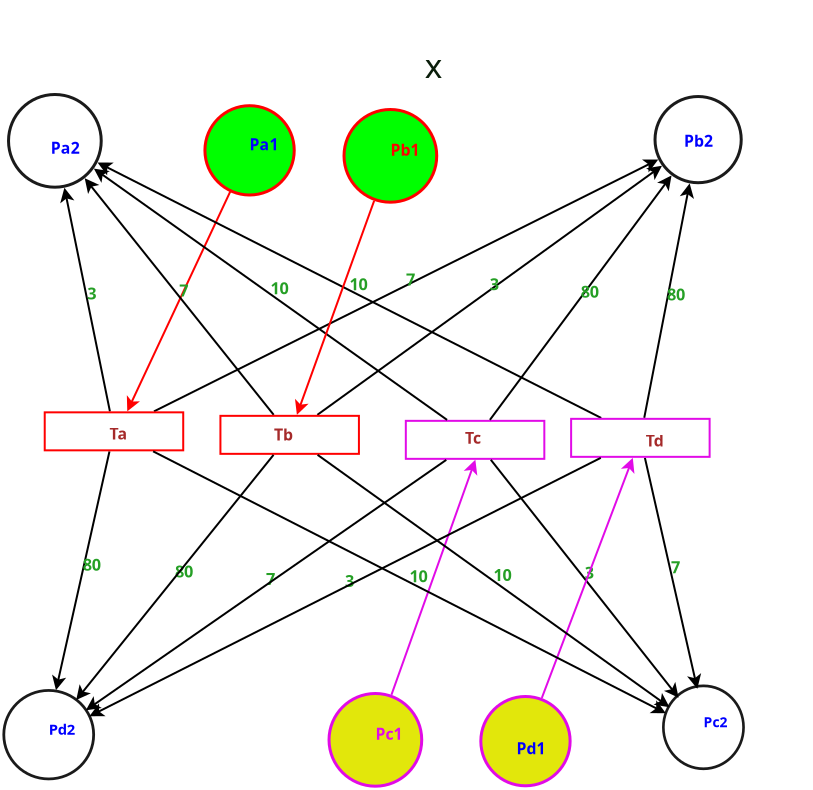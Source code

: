 <?xml version="1.0" encoding="UTF-8"?>
<dia:diagram xmlns:dia="http://www.lysator.liu.se/~alla/dia/">
  <dia:layer name="Background" visible="true" connectable="true" active="true">
    <dia:group>
      <dia:attribute name="meta">
        <dia:composite type="dict"/>
      </dia:attribute>
      <dia:attribute name="matrix"/>
      <dia:object type="Standard - Line" version="0" id="O0">
        <dia:attribute name="obj_pos">
          <dia:point val="13.14,9.997"/>
        </dia:attribute>
        <dia:attribute name="obj_bb">
          <dia:rectangle val="7.926,9.931;13.207,21.049"/>
        </dia:attribute>
        <dia:attribute name="conn_endpoints">
          <dia:point val="13.14,9.997"/>
          <dia:point val="7.992,20.983"/>
        </dia:attribute>
        <dia:attribute name="numcp">
          <dia:int val="1"/>
        </dia:attribute>
        <dia:attribute name="line_color">
          <dia:color val="#ff0000ff"/>
        </dia:attribute>
        <dia:attribute name="end_arrow">
          <dia:enum val="22"/>
        </dia:attribute>
        <dia:attribute name="end_arrow_length">
          <dia:real val="0.5"/>
        </dia:attribute>
        <dia:attribute name="end_arrow_width">
          <dia:real val="0.5"/>
        </dia:attribute>
      </dia:object>
      <dia:object type="Standard - Line" version="0" id="O1">
        <dia:attribute name="obj_pos">
          <dia:point val="7.125,20.986"/>
        </dia:attribute>
        <dia:attribute name="obj_bb">
          <dia:rectangle val="4.639,9.743;7.184,21.045"/>
        </dia:attribute>
        <dia:attribute name="conn_endpoints">
          <dia:point val="7.125,20.986"/>
          <dia:point val="4.849,9.802"/>
        </dia:attribute>
        <dia:attribute name="numcp">
          <dia:int val="1"/>
        </dia:attribute>
        <dia:attribute name="end_arrow">
          <dia:enum val="22"/>
        </dia:attribute>
        <dia:attribute name="end_arrow_length">
          <dia:real val="0.5"/>
        </dia:attribute>
        <dia:attribute name="end_arrow_width">
          <dia:real val="0.5"/>
        </dia:attribute>
      </dia:object>
      <dia:object type="Standard - Line" version="0" id="O2">
        <dia:attribute name="obj_pos">
          <dia:point val="9.328,20.984"/>
        </dia:attribute>
        <dia:attribute name="obj_bb">
          <dia:rectangle val="9.261,8.326;34.607,21.051"/>
        </dia:attribute>
        <dia:attribute name="conn_endpoints">
          <dia:point val="9.328,20.984"/>
          <dia:point val="34.54,8.393"/>
        </dia:attribute>
        <dia:attribute name="numcp">
          <dia:int val="1"/>
        </dia:attribute>
        <dia:attribute name="end_arrow">
          <dia:enum val="22"/>
        </dia:attribute>
        <dia:attribute name="end_arrow_length">
          <dia:real val="0.5"/>
        </dia:attribute>
        <dia:attribute name="end_arrow_width">
          <dia:real val="0.5"/>
        </dia:attribute>
        <dia:connections>
          <dia:connection handle="0" to="O2" connection="0"/>
        </dia:connections>
      </dia:object>
      <dia:object type="Standard - Line" version="0" id="O3">
        <dia:attribute name="obj_pos">
          <dia:point val="7.103,22.983"/>
        </dia:attribute>
        <dia:attribute name="obj_bb">
          <dia:rectangle val="4.232,22.923;7.163,34.986"/>
        </dia:attribute>
        <dia:attribute name="conn_endpoints">
          <dia:point val="7.103,22.983"/>
          <dia:point val="4.427,34.926"/>
        </dia:attribute>
        <dia:attribute name="numcp">
          <dia:int val="1"/>
        </dia:attribute>
        <dia:attribute name="end_arrow">
          <dia:enum val="22"/>
        </dia:attribute>
        <dia:attribute name="end_arrow_length">
          <dia:real val="0.5"/>
        </dia:attribute>
        <dia:attribute name="end_arrow_width">
          <dia:real val="0.5"/>
        </dia:attribute>
        <dia:connections>
          <dia:connection handle="0" to="O3" connection="0"/>
        </dia:connections>
      </dia:object>
      <dia:object type="Standard - Text" version="1" id="O4">
        <dia:attribute name="obj_pos">
          <dia:point val="21.934,14.688"/>
        </dia:attribute>
        <dia:attribute name="obj_bb">
          <dia:rectangle val="21.934,13.931;22.501,14.881"/>
        </dia:attribute>
        <dia:attribute name="text">
          <dia:composite type="text">
            <dia:attribute name="string">
              <dia:string>#7#</dia:string>
            </dia:attribute>
            <dia:attribute name="font">
              <dia:font family="sans" style="80" name="Helvetica-Bold"/>
            </dia:attribute>
            <dia:attribute name="height">
              <dia:real val="1.019"/>
            </dia:attribute>
            <dia:attribute name="pos">
              <dia:point val="21.934,14.688"/>
            </dia:attribute>
            <dia:attribute name="color">
              <dia:color val="#259f25ff"/>
            </dia:attribute>
            <dia:attribute name="alignment">
              <dia:enum val="0"/>
            </dia:attribute>
          </dia:composite>
        </dia:attribute>
        <dia:attribute name="valign">
          <dia:enum val="3"/>
        </dia:attribute>
        <dia:connections>
          <dia:connection handle="0" to="O64" connection="0"/>
        </dia:connections>
      </dia:object>
      <dia:object type="Standard - Text" version="1" id="O5">
        <dia:attribute name="obj_pos">
          <dia:point val="5.765,28.955"/>
        </dia:attribute>
        <dia:attribute name="obj_bb">
          <dia:rectangle val="5.765,28.197;6.9,29.147"/>
        </dia:attribute>
        <dia:attribute name="text">
          <dia:composite type="text">
            <dia:attribute name="string">
              <dia:string>#80#</dia:string>
            </dia:attribute>
            <dia:attribute name="font">
              <dia:font family="sans" style="80" name="Helvetica-Bold"/>
            </dia:attribute>
            <dia:attribute name="height">
              <dia:real val="1.019"/>
            </dia:attribute>
            <dia:attribute name="pos">
              <dia:point val="5.765,28.955"/>
            </dia:attribute>
            <dia:attribute name="color">
              <dia:color val="#259f25ff"/>
            </dia:attribute>
            <dia:attribute name="alignment">
              <dia:enum val="0"/>
            </dia:attribute>
          </dia:composite>
        </dia:attribute>
        <dia:attribute name="valign">
          <dia:enum val="3"/>
        </dia:attribute>
      </dia:object>
      <dia:object type="Standard - Text" version="1" id="O6">
        <dia:attribute name="obj_pos">
          <dia:point val="22.103,29.53"/>
        </dia:attribute>
        <dia:attribute name="obj_bb">
          <dia:rectangle val="22.103,28.772;23.238,29.722"/>
          <dia:connections>
            <dia:connection handle="0" to="O10" connection="8"/>
          </dia:connections>
        </dia:attribute>
        <dia:attribute name="text">
          <dia:composite type="text">
            <dia:attribute name="string">
              <dia:string>#10#</dia:string>
            </dia:attribute>
            <dia:attribute name="font">
              <dia:font family="sans" style="80" name="Helvetica-Bold"/>
            </dia:attribute>
            <dia:attribute name="height">
              <dia:real val="1.019"/>
            </dia:attribute>
            <dia:attribute name="pos">
              <dia:point val="22.103,29.53"/>
            </dia:attribute>
            <dia:attribute name="color">
              <dia:color val="#259f25ff"/>
            </dia:attribute>
            <dia:attribute name="alignment">
              <dia:enum val="0"/>
            </dia:attribute>
          </dia:composite>
        </dia:attribute>
        <dia:attribute name="valign">
          <dia:enum val="3"/>
        </dia:attribute>
      </dia:object>
      <dia:group>
        <dia:attribute name="meta">
          <dia:composite type="dict"/>
        </dia:attribute>
        <dia:attribute name="matrix">
          <dia:connections>
            <dia:connection handle="0" to="O12" connection="8"/>
          </dia:connections>
        </dia:attribute>
        <dia:object type="Flowchart - Box" version="0" id="O7">
          <dia:attribute name="obj_pos">
            <dia:point val="3.865,21.032"/>
          </dia:attribute>
          <dia:attribute name="obj_bb">
            <dia:rectangle val="3.815,20.983;10.84,22.983"/>
          </dia:attribute>
          <dia:attribute name="elem_corner">
            <dia:point val="3.865,21.032"/>
          </dia:attribute>
          <dia:attribute name="elem_width">
            <dia:real val="6.925"/>
          </dia:attribute>
          <dia:attribute name="elem_height">
            <dia:real val="1.9"/>
          </dia:attribute>
          <dia:attribute name="border_color">
            <dia:color val="#ff0000ff"/>
          </dia:attribute>
          <dia:attribute name="show_background">
            <dia:boolean val="true"/>
          </dia:attribute>
          <dia:attribute name="padding">
            <dia:real val="0.5"/>
          </dia:attribute>
          <dia:attribute name="text">
            <dia:composite type="text">
              <dia:attribute name="string">
                <dia:string>##</dia:string>
              </dia:attribute>
              <dia:attribute name="font">
                <dia:font family="sans" style="0" name="Helvetica"/>
              </dia:attribute>
              <dia:attribute name="height">
                <dia:real val="0.8"/>
              </dia:attribute>
              <dia:attribute name="pos">
                <dia:point val="7.327,22.177"/>
              </dia:attribute>
              <dia:attribute name="color">
                <dia:color val="#000000ff"/>
              </dia:attribute>
              <dia:attribute name="alignment">
                <dia:enum val="1"/>
              </dia:attribute>
            </dia:composite>
          </dia:attribute>
        </dia:object>
        <dia:object type="Standard - Text" version="1" id="O8">
          <dia:attribute name="obj_pos">
            <dia:point val="5.6,21.758"/>
          </dia:attribute>
          <dia:attribute name="obj_bb">
            <dia:rectangle val="5.6,21.163;5.6,21.91"/>
          </dia:attribute>
          <dia:attribute name="text">
            <dia:composite type="text">
              <dia:attribute name="string">
                <dia:string>##</dia:string>
              </dia:attribute>
              <dia:attribute name="font">
                <dia:font family="sans" style="0" name="Helvetica"/>
              </dia:attribute>
              <dia:attribute name="height">
                <dia:real val="0.8"/>
              </dia:attribute>
              <dia:attribute name="pos">
                <dia:point val="5.6,21.758"/>
              </dia:attribute>
              <dia:attribute name="color">
                <dia:color val="#000000ff"/>
              </dia:attribute>
              <dia:attribute name="alignment">
                <dia:enum val="0"/>
              </dia:attribute>
            </dia:composite>
          </dia:attribute>
          <dia:attribute name="valign">
            <dia:enum val="3"/>
          </dia:attribute>
        </dia:object>
        <dia:object type="Standard - Text" version="1" id="O9">
          <dia:attribute name="obj_pos">
            <dia:point val="7.1,22.392"/>
          </dia:attribute>
          <dia:attribute name="obj_bb">
            <dia:rectangle val="7.1,21.657;8.067,22.579"/>
          </dia:attribute>
          <dia:attribute name="text">
            <dia:composite type="text">
              <dia:attribute name="string">
                <dia:string>#Ta#</dia:string>
              </dia:attribute>
              <dia:attribute name="font">
                <dia:font family="sans" style="80" name="Helvetica-Bold"/>
              </dia:attribute>
              <dia:attribute name="height">
                <dia:real val="0.987"/>
              </dia:attribute>
              <dia:attribute name="pos">
                <dia:point val="7.1,22.392"/>
              </dia:attribute>
              <dia:attribute name="color">
                <dia:color val="#a52a2aff"/>
              </dia:attribute>
              <dia:attribute name="alignment">
                <dia:enum val="0"/>
              </dia:attribute>
            </dia:composite>
          </dia:attribute>
          <dia:attribute name="valign">
            <dia:enum val="3"/>
          </dia:attribute>
        </dia:object>
      </dia:group>
      <dia:group>
        <dia:attribute name="meta">
          <dia:composite type="dict"/>
        </dia:attribute>
        <dia:attribute name="matrix">
          <dia:matrix xx="0.881" xy="0" yx="0" yy="0.911" x0="34.996" y0="20.488"/>
        </dia:attribute>
        <dia:object type="Geometric - Perfect Circle" version="1" id="O10">
          <dia:attribute name="obj_pos">
            <dia:point val="-0.226,15.609"/>
          </dia:attribute>
          <dia:attribute name="obj_bb">
            <dia:rectangle val="-0.376,15.459;4.475,20.31"/>
          </dia:attribute>
          <dia:attribute name="meta">
            <dia:composite type="dict"/>
          </dia:attribute>
          <dia:attribute name="elem_corner">
            <dia:point val="-0.226,15.609"/>
          </dia:attribute>
          <dia:attribute name="elem_width">
            <dia:real val="4.551"/>
          </dia:attribute>
          <dia:attribute name="elem_height">
            <dia:real val="4.551"/>
          </dia:attribute>
          <dia:attribute name="line_width">
            <dia:real val="0.15"/>
          </dia:attribute>
          <dia:attribute name="line_colour">
            <dia:color val="#1a1a1aff"/>
          </dia:attribute>
          <dia:attribute name="fill_colour">
            <dia:color val="#ffffffff"/>
          </dia:attribute>
          <dia:attribute name="show_background">
            <dia:boolean val="true"/>
          </dia:attribute>
          <dia:attribute name="line_style">
            <dia:enum val="0"/>
            <dia:real val="1"/>
          </dia:attribute>
          <dia:attribute name="flip_horizontal">
            <dia:boolean val="false"/>
          </dia:attribute>
          <dia:attribute name="flip_vertical">
            <dia:boolean val="false"/>
          </dia:attribute>
          <dia:attribute name="subscale">
            <dia:real val="1"/>
          </dia:attribute>
        </dia:object>
        <dia:object type="Standard - Text" version="1" id="O11">
          <dia:attribute name="obj_pos">
            <dia:point val="2.05,17.885"/>
          </dia:attribute>
          <dia:attribute name="obj_bb">
            <dia:rectangle val="2.05,17.15;3.647,18.072"/>
          </dia:attribute>
          <dia:attribute name="text">
            <dia:composite type="text">
              <dia:attribute name="string">
                <dia:string>#Pc2#</dia:string>
              </dia:attribute>
              <dia:attribute name="font">
                <dia:font family="sans" style="80" name="Helvetica-Bold"/>
              </dia:attribute>
              <dia:attribute name="height">
                <dia:real val="0.987"/>
              </dia:attribute>
              <dia:attribute name="pos">
                <dia:point val="2.05,17.885"/>
              </dia:attribute>
              <dia:attribute name="color">
                <dia:color val="#0000ffff"/>
              </dia:attribute>
              <dia:attribute name="alignment">
                <dia:enum val="0"/>
              </dia:attribute>
            </dia:composite>
          </dia:attribute>
          <dia:attribute name="valign">
            <dia:enum val="3"/>
          </dia:attribute>
        </dia:object>
      </dia:group>
      <dia:group>
        <dia:attribute name="meta">
          <dia:composite type="dict"/>
        </dia:attribute>
        <dia:attribute name="matrix">
          <dia:matrix xx="0.934" xy="0" yx="0" yy="0.92" x0="33.094" y0="20.511"/>
        </dia:attribute>
        <dia:object type="Geometric - Perfect Circle" version="1" id="O12">
          <dia:attribute name="obj_pos">
            <dia:point val="-33.485,15.68"/>
          </dia:attribute>
          <dia:attribute name="obj_bb">
            <dia:rectangle val="-33.635,15.53;-28.525,20.64"/>
          </dia:attribute>
          <dia:attribute name="meta">
            <dia:composite type="dict"/>
          </dia:attribute>
          <dia:attribute name="elem_corner">
            <dia:point val="-33.485,15.68"/>
          </dia:attribute>
          <dia:attribute name="elem_width">
            <dia:real val="4.81"/>
          </dia:attribute>
          <dia:attribute name="elem_height">
            <dia:real val="4.81"/>
          </dia:attribute>
          <dia:attribute name="line_width">
            <dia:real val="0.15"/>
          </dia:attribute>
          <dia:attribute name="line_colour">
            <dia:color val="#1a1a1aff"/>
          </dia:attribute>
          <dia:attribute name="fill_colour">
            <dia:color val="#ffffffff"/>
          </dia:attribute>
          <dia:attribute name="show_background">
            <dia:boolean val="true"/>
          </dia:attribute>
          <dia:attribute name="line_style">
            <dia:enum val="0"/>
            <dia:real val="1"/>
          </dia:attribute>
          <dia:attribute name="flip_horizontal">
            <dia:boolean val="false"/>
          </dia:attribute>
          <dia:attribute name="flip_vertical">
            <dia:boolean val="false"/>
          </dia:attribute>
          <dia:attribute name="subscale">
            <dia:real val="1"/>
          </dia:attribute>
        </dia:object>
        <dia:object type="Standard - Text" version="1" id="O13">
          <dia:attribute name="obj_pos">
            <dia:point val="-31.08,18.085"/>
          </dia:attribute>
          <dia:attribute name="obj_bb">
            <dia:rectangle val="-31.08,17.35;-29.385,18.272"/>
          </dia:attribute>
          <dia:attribute name="text">
            <dia:composite type="text">
              <dia:attribute name="string">
                <dia:string>#Pd2#</dia:string>
              </dia:attribute>
              <dia:attribute name="font">
                <dia:font family="sans" style="80" name="Helvetica-Bold"/>
              </dia:attribute>
              <dia:attribute name="height">
                <dia:real val="0.987"/>
              </dia:attribute>
              <dia:attribute name="pos">
                <dia:point val="-31.08,18.085"/>
              </dia:attribute>
              <dia:attribute name="color">
                <dia:color val="#0000ffff"/>
              </dia:attribute>
              <dia:attribute name="alignment">
                <dia:enum val="0"/>
              </dia:attribute>
            </dia:composite>
          </dia:attribute>
          <dia:attribute name="valign">
            <dia:enum val="3"/>
          </dia:attribute>
        </dia:object>
      </dia:group>
      <dia:group>
        <dia:attribute name="meta">
          <dia:composite type="dict"/>
        </dia:attribute>
        <dia:attribute name="matrix"/>
        <dia:object type="Flowchart - Box" version="0" id="O14">
          <dia:attribute name="obj_pos">
            <dia:point val="21.92,21.457"/>
          </dia:attribute>
          <dia:attribute name="obj_bb">
            <dia:rectangle val="21.87,21.407;28.895,23.407"/>
          </dia:attribute>
          <dia:attribute name="elem_corner">
            <dia:point val="21.92,21.457"/>
          </dia:attribute>
          <dia:attribute name="elem_width">
            <dia:real val="6.925"/>
          </dia:attribute>
          <dia:attribute name="elem_height">
            <dia:real val="1.9"/>
          </dia:attribute>
          <dia:attribute name="border_color">
            <dia:color val="#e10be7ff"/>
          </dia:attribute>
          <dia:attribute name="show_background">
            <dia:boolean val="true"/>
          </dia:attribute>
          <dia:attribute name="padding">
            <dia:real val="0.5"/>
          </dia:attribute>
          <dia:attribute name="text">
            <dia:composite type="text">
              <dia:attribute name="string">
                <dia:string>##</dia:string>
              </dia:attribute>
              <dia:attribute name="font">
                <dia:font family="sans" style="0" name="Helvetica"/>
              </dia:attribute>
              <dia:attribute name="height">
                <dia:real val="0.8"/>
              </dia:attribute>
              <dia:attribute name="pos">
                <dia:point val="25.382,22.602"/>
              </dia:attribute>
              <dia:attribute name="color">
                <dia:color val="#000000ff"/>
              </dia:attribute>
              <dia:attribute name="alignment">
                <dia:enum val="1"/>
              </dia:attribute>
            </dia:composite>
          </dia:attribute>
        </dia:object>
        <dia:object type="Standard - Text" version="1" id="O15">
          <dia:attribute name="obj_pos">
            <dia:point val="24.882,22.607"/>
          </dia:attribute>
          <dia:attribute name="obj_bb">
            <dia:rectangle val="24.882,21.872;25.782,22.794"/>
          </dia:attribute>
          <dia:attribute name="text">
            <dia:composite type="text">
              <dia:attribute name="string">
                <dia:string>#Tc#</dia:string>
              </dia:attribute>
              <dia:attribute name="font">
                <dia:font family="sans" style="80" name="Helvetica-Bold"/>
              </dia:attribute>
              <dia:attribute name="height">
                <dia:real val="0.987"/>
              </dia:attribute>
              <dia:attribute name="pos">
                <dia:point val="24.882,22.607"/>
              </dia:attribute>
              <dia:attribute name="color">
                <dia:color val="#a52a2aff"/>
              </dia:attribute>
              <dia:attribute name="alignment">
                <dia:enum val="0"/>
              </dia:attribute>
            </dia:composite>
          </dia:attribute>
          <dia:attribute name="valign">
            <dia:enum val="3"/>
          </dia:attribute>
        </dia:object>
      </dia:group>
      <dia:object type="Standard - Line" version="0" id="O16">
        <dia:attribute name="obj_pos">
          <dia:point val="15.314,21.157"/>
        </dia:attribute>
        <dia:attribute name="obj_bb">
          <dia:rectangle val="5.794,9.255;15.384,21.227"/>
        </dia:attribute>
        <dia:attribute name="conn_endpoints">
          <dia:point val="15.314,21.157"/>
          <dia:point val="5.864,9.325"/>
        </dia:attribute>
        <dia:attribute name="numcp">
          <dia:int val="1"/>
        </dia:attribute>
        <dia:attribute name="end_arrow">
          <dia:enum val="22"/>
        </dia:attribute>
        <dia:attribute name="end_arrow_length">
          <dia:real val="0.5"/>
        </dia:attribute>
        <dia:attribute name="end_arrow_width">
          <dia:real val="0.5"/>
        </dia:attribute>
      </dia:object>
      <dia:object type="Standard - Line" version="0" id="O17">
        <dia:attribute name="obj_pos">
          <dia:point val="23.982,21.41"/>
        </dia:attribute>
        <dia:attribute name="obj_bb">
          <dia:rectangle val="6.252,8.775;24.052,21.48"/>
        </dia:attribute>
        <dia:attribute name="conn_endpoints">
          <dia:point val="23.982,21.41"/>
          <dia:point val="6.322,8.845"/>
        </dia:attribute>
        <dia:attribute name="numcp">
          <dia:int val="1"/>
        </dia:attribute>
        <dia:attribute name="end_arrow">
          <dia:enum val="22"/>
        </dia:attribute>
        <dia:attribute name="end_arrow_length">
          <dia:real val="0.5"/>
        </dia:attribute>
        <dia:attribute name="end_arrow_width">
          <dia:real val="0.5"/>
        </dia:attribute>
      </dia:object>
      <dia:object type="Standard - Line" version="0" id="O18">
        <dia:attribute name="obj_pos">
          <dia:point val="31.689,21.314"/>
        </dia:attribute>
        <dia:attribute name="obj_bb">
          <dia:rectangle val="6.439,8.473;31.756,21.381"/>
        </dia:attribute>
        <dia:attribute name="conn_endpoints">
          <dia:point val="31.689,21.314"/>
          <dia:point val="6.506,8.54"/>
        </dia:attribute>
        <dia:attribute name="numcp">
          <dia:int val="1"/>
        </dia:attribute>
        <dia:attribute name="end_arrow">
          <dia:enum val="22"/>
        </dia:attribute>
        <dia:attribute name="end_arrow_length">
          <dia:real val="0.5"/>
        </dia:attribute>
        <dia:attribute name="end_arrow_width">
          <dia:real val="0.5"/>
        </dia:attribute>
      </dia:object>
      <dia:object type="Standard - Line" version="0" id="O19">
        <dia:attribute name="obj_pos">
          <dia:point val="17.495,21.158"/>
        </dia:attribute>
        <dia:attribute name="obj_bb">
          <dia:rectangle val="17.425,8.632;34.798,21.227"/>
        </dia:attribute>
        <dia:attribute name="conn_endpoints">
          <dia:point val="17.495,21.158"/>
          <dia:point val="34.729,8.702"/>
        </dia:attribute>
        <dia:attribute name="numcp">
          <dia:int val="1"/>
        </dia:attribute>
        <dia:attribute name="end_arrow">
          <dia:enum val="22"/>
        </dia:attribute>
        <dia:attribute name="end_arrow_length">
          <dia:real val="0.5"/>
        </dia:attribute>
        <dia:attribute name="end_arrow_width">
          <dia:real val="0.5"/>
        </dia:attribute>
      </dia:object>
      <dia:object type="Standard - Line" version="0" id="O20">
        <dia:attribute name="obj_pos">
          <dia:point val="26.124,21.408"/>
        </dia:attribute>
        <dia:attribute name="obj_bb">
          <dia:rectangle val="26.054,9.116;35.276,21.478"/>
        </dia:attribute>
        <dia:attribute name="conn_endpoints">
          <dia:point val="26.124,21.408"/>
          <dia:point val="35.206,9.186"/>
        </dia:attribute>
        <dia:attribute name="numcp">
          <dia:int val="1"/>
        </dia:attribute>
        <dia:attribute name="end_arrow">
          <dia:enum val="22"/>
        </dia:attribute>
        <dia:attribute name="end_arrow_length">
          <dia:real val="0.5"/>
        </dia:attribute>
        <dia:attribute name="end_arrow_width">
          <dia:real val="0.5"/>
        </dia:attribute>
      </dia:object>
      <dia:object type="Standard - Line" version="0" id="O21">
        <dia:attribute name="obj_pos">
          <dia:point val="33.841,21.307"/>
        </dia:attribute>
        <dia:attribute name="obj_bb">
          <dia:rectangle val="33.782,9.526;36.329,21.366"/>
        </dia:attribute>
        <dia:attribute name="conn_endpoints">
          <dia:point val="33.841,21.307"/>
          <dia:point val="36.111,9.585"/>
        </dia:attribute>
        <dia:attribute name="numcp">
          <dia:int val="1"/>
        </dia:attribute>
        <dia:attribute name="end_arrow">
          <dia:enum val="22"/>
        </dia:attribute>
        <dia:attribute name="end_arrow_length">
          <dia:real val="0.5"/>
        </dia:attribute>
        <dia:attribute name="end_arrow_width">
          <dia:real val="0.5"/>
        </dia:attribute>
      </dia:object>
      <dia:object type="Standard - Line" version="0" id="O22">
        <dia:attribute name="obj_pos">
          <dia:point val="26.169,23.404"/>
        </dia:attribute>
        <dia:attribute name="obj_bb">
          <dia:rectangle val="26.099,23.333;35.628,35.371"/>
        </dia:attribute>
        <dia:attribute name="conn_endpoints">
          <dia:point val="26.169,23.404"/>
          <dia:point val="35.558,35.301"/>
        </dia:attribute>
        <dia:attribute name="numcp">
          <dia:int val="1"/>
        </dia:attribute>
        <dia:attribute name="end_arrow">
          <dia:enum val="22"/>
        </dia:attribute>
        <dia:attribute name="end_arrow_length">
          <dia:real val="0.5"/>
        </dia:attribute>
        <dia:attribute name="end_arrow_width">
          <dia:real val="0.5"/>
        </dia:attribute>
        <dia:connections>
          <dia:connection handle="0" to="O19" connection="0"/>
        </dia:connections>
      </dia:object>
      <dia:object type="Standard - Line" version="0" id="O23">
        <dia:attribute name="obj_pos">
          <dia:point val="33.874,23.307"/>
        </dia:attribute>
        <dia:attribute name="obj_bb">
          <dia:rectangle val="33.815,23.247;36.687,34.915"/>
        </dia:attribute>
        <dia:attribute name="conn_endpoints">
          <dia:point val="33.874,23.307"/>
          <dia:point val="36.494,34.855"/>
        </dia:attribute>
        <dia:attribute name="numcp">
          <dia:int val="1"/>
        </dia:attribute>
        <dia:attribute name="end_arrow">
          <dia:enum val="22"/>
        </dia:attribute>
        <dia:attribute name="end_arrow_length">
          <dia:real val="0.5"/>
        </dia:attribute>
        <dia:attribute name="end_arrow_width">
          <dia:real val="0.5"/>
        </dia:attribute>
      </dia:object>
      <dia:object type="Standard - Text" version="1" id="O24">
        <dia:attribute name="obj_pos">
          <dia:point val="26.112,14.93"/>
        </dia:attribute>
        <dia:attribute name="obj_bb">
          <dia:rectangle val="26.112,14.172;26.679,15.122"/>
        </dia:attribute>
        <dia:attribute name="text">
          <dia:composite type="text">
            <dia:attribute name="string">
              <dia:string>#3#</dia:string>
            </dia:attribute>
            <dia:attribute name="font">
              <dia:font family="sans" style="80" name="Helvetica-Bold"/>
            </dia:attribute>
            <dia:attribute name="height">
              <dia:real val="1.019"/>
            </dia:attribute>
            <dia:attribute name="pos">
              <dia:point val="26.112,14.93"/>
            </dia:attribute>
            <dia:attribute name="color">
              <dia:color val="#259f25ff"/>
            </dia:attribute>
            <dia:attribute name="alignment">
              <dia:enum val="0"/>
            </dia:attribute>
          </dia:composite>
        </dia:attribute>
        <dia:attribute name="valign">
          <dia:enum val="3"/>
        </dia:attribute>
        <dia:connections>
          <dia:connection handle="0" to="O22" connection="0"/>
        </dia:connections>
      </dia:object>
      <dia:object type="Standard - Text" version="1" id="O25">
        <dia:attribute name="obj_pos">
          <dia:point val="23.405,15.957"/>
        </dia:attribute>
        <dia:attribute name="obj_bb">
          <dia:rectangle val="23.405,15.362;23.405,16.109"/>
        </dia:attribute>
        <dia:attribute name="text">
          <dia:composite type="text">
            <dia:attribute name="string">
              <dia:string>##</dia:string>
            </dia:attribute>
            <dia:attribute name="font">
              <dia:font family="sans" style="0" name="Helvetica"/>
            </dia:attribute>
            <dia:attribute name="height">
              <dia:real val="0.8"/>
            </dia:attribute>
            <dia:attribute name="pos">
              <dia:point val="23.405,15.957"/>
            </dia:attribute>
            <dia:attribute name="color">
              <dia:color val="#0b1e0bff"/>
            </dia:attribute>
            <dia:attribute name="alignment">
              <dia:enum val="0"/>
            </dia:attribute>
          </dia:composite>
        </dia:attribute>
        <dia:attribute name="valign">
          <dia:enum val="3"/>
        </dia:attribute>
      </dia:object>
      <dia:object type="Standard - Text" version="1" id="O26">
        <dia:attribute name="obj_pos">
          <dia:point val="30.863,29.352"/>
        </dia:attribute>
        <dia:attribute name="obj_bb">
          <dia:rectangle val="30.863,28.595;31.431,29.545"/>
        </dia:attribute>
        <dia:attribute name="text">
          <dia:composite type="text">
            <dia:attribute name="string">
              <dia:string>#3#</dia:string>
            </dia:attribute>
            <dia:attribute name="font">
              <dia:font family="sans" style="80" name="Helvetica-Bold"/>
            </dia:attribute>
            <dia:attribute name="height">
              <dia:real val="1.019"/>
            </dia:attribute>
            <dia:attribute name="pos">
              <dia:point val="30.863,29.352"/>
            </dia:attribute>
            <dia:attribute name="color">
              <dia:color val="#259f25ff"/>
            </dia:attribute>
            <dia:attribute name="alignment">
              <dia:enum val="0"/>
            </dia:attribute>
          </dia:composite>
        </dia:attribute>
        <dia:attribute name="valign">
          <dia:enum val="3"/>
        </dia:attribute>
      </dia:object>
      <dia:group>
        <dia:attribute name="meta">
          <dia:composite type="dict"/>
        </dia:attribute>
        <dia:attribute name="matrix"/>
        <dia:object type="Flowchart - Box" version="0" id="O27">
          <dia:attribute name="obj_pos">
            <dia:point val="12.65,21.207"/>
          </dia:attribute>
          <dia:attribute name="obj_bb">
            <dia:rectangle val="12.6,21.157;19.625,23.157"/>
          </dia:attribute>
          <dia:attribute name="elem_corner">
            <dia:point val="12.65,21.207"/>
          </dia:attribute>
          <dia:attribute name="elem_width">
            <dia:real val="6.925"/>
          </dia:attribute>
          <dia:attribute name="elem_height">
            <dia:real val="1.9"/>
          </dia:attribute>
          <dia:attribute name="border_color">
            <dia:color val="#ff0000ff"/>
          </dia:attribute>
          <dia:attribute name="show_background">
            <dia:boolean val="true"/>
          </dia:attribute>
          <dia:attribute name="padding">
            <dia:real val="0.5"/>
          </dia:attribute>
          <dia:attribute name="text">
            <dia:composite type="text">
              <dia:attribute name="string">
                <dia:string>##</dia:string>
              </dia:attribute>
              <dia:attribute name="font">
                <dia:font family="sans" style="0" name="Helvetica"/>
              </dia:attribute>
              <dia:attribute name="height">
                <dia:real val="0.8"/>
              </dia:attribute>
              <dia:attribute name="pos">
                <dia:point val="16.112,22.352"/>
              </dia:attribute>
              <dia:attribute name="color">
                <dia:color val="#000000ff"/>
              </dia:attribute>
              <dia:attribute name="alignment">
                <dia:enum val="1"/>
              </dia:attribute>
            </dia:composite>
          </dia:attribute>
        </dia:object>
        <dia:object type="Standard - Text" version="1" id="O28">
          <dia:attribute name="obj_pos">
            <dia:point val="15.335,22.442"/>
          </dia:attribute>
          <dia:attribute name="obj_bb">
            <dia:rectangle val="15.335,21.707;16.437,22.629"/>
          </dia:attribute>
          <dia:attribute name="text">
            <dia:composite type="text">
              <dia:attribute name="string">
                <dia:string>#Tb#</dia:string>
              </dia:attribute>
              <dia:attribute name="font">
                <dia:font family="sans" style="80" name="Helvetica-Bold"/>
              </dia:attribute>
              <dia:attribute name="height">
                <dia:real val="0.987"/>
              </dia:attribute>
              <dia:attribute name="pos">
                <dia:point val="15.335,22.442"/>
              </dia:attribute>
              <dia:attribute name="color">
                <dia:color val="#a52a2aff"/>
              </dia:attribute>
              <dia:attribute name="alignment">
                <dia:enum val="0"/>
              </dia:attribute>
            </dia:composite>
          </dia:attribute>
          <dia:attribute name="valign">
            <dia:enum val="3"/>
          </dia:attribute>
        </dia:object>
        <dia:object type="Standard - Text" version="1" id="O29">
          <dia:attribute name="obj_pos">
            <dia:point val="15.755,21.707"/>
          </dia:attribute>
          <dia:attribute name="obj_bb">
            <dia:rectangle val="15.755,21.112;15.755,21.859"/>
          </dia:attribute>
          <dia:attribute name="text">
            <dia:composite type="text">
              <dia:attribute name="string">
                <dia:string>##</dia:string>
              </dia:attribute>
              <dia:attribute name="font">
                <dia:font family="sans" style="0" name="Helvetica"/>
              </dia:attribute>
              <dia:attribute name="height">
                <dia:real val="0.8"/>
              </dia:attribute>
              <dia:attribute name="pos">
                <dia:point val="15.755,21.707"/>
              </dia:attribute>
              <dia:attribute name="color">
                <dia:color val="#0b1e0bff"/>
              </dia:attribute>
              <dia:attribute name="alignment">
                <dia:enum val="0"/>
              </dia:attribute>
            </dia:composite>
          </dia:attribute>
          <dia:attribute name="valign">
            <dia:enum val="3"/>
          </dia:attribute>
        </dia:object>
        <dia:connections>
          <dia:connection handle="0" to="O23" connection="0"/>
        </dia:connections>
      </dia:group>
      <dia:group>
        <dia:attribute name="meta">
          <dia:composite type="dict"/>
        </dia:attribute>
        <dia:attribute name="matrix"/>
        <dia:object type="Flowchart - Box" version="0" id="O30">
          <dia:attribute name="obj_pos">
            <dia:point val="30.185,21.357"/>
          </dia:attribute>
          <dia:attribute name="obj_bb">
            <dia:rectangle val="30.135,21.307;37.16,23.307"/>
          </dia:attribute>
          <dia:attribute name="elem_corner">
            <dia:point val="30.185,21.357"/>
          </dia:attribute>
          <dia:attribute name="elem_width">
            <dia:real val="6.925"/>
          </dia:attribute>
          <dia:attribute name="elem_height">
            <dia:real val="1.9"/>
          </dia:attribute>
          <dia:attribute name="border_color">
            <dia:color val="#e10be7ff"/>
          </dia:attribute>
          <dia:attribute name="show_background">
            <dia:boolean val="true"/>
          </dia:attribute>
          <dia:attribute name="padding">
            <dia:real val="0.5"/>
          </dia:attribute>
          <dia:attribute name="text">
            <dia:composite type="text">
              <dia:attribute name="string">
                <dia:string>##</dia:string>
              </dia:attribute>
              <dia:attribute name="font">
                <dia:font family="sans" style="0" name="Helvetica"/>
              </dia:attribute>
              <dia:attribute name="height">
                <dia:real val="0.8"/>
              </dia:attribute>
              <dia:attribute name="pos">
                <dia:point val="33.647,22.502"/>
              </dia:attribute>
              <dia:attribute name="color">
                <dia:color val="#000000ff"/>
              </dia:attribute>
              <dia:attribute name="alignment">
                <dia:enum val="1"/>
              </dia:attribute>
            </dia:composite>
          </dia:attribute>
        </dia:object>
        <dia:object type="Standard - Text" version="1" id="O31">
          <dia:attribute name="obj_pos">
            <dia:point val="33.92,22.742"/>
          </dia:attribute>
          <dia:attribute name="obj_bb">
            <dia:rectangle val="33.92,22.007;35.022,22.929"/>
          </dia:attribute>
          <dia:attribute name="text">
            <dia:composite type="text">
              <dia:attribute name="string">
                <dia:string>#Td#</dia:string>
              </dia:attribute>
              <dia:attribute name="font">
                <dia:font family="sans" style="80" name="Helvetica-Bold"/>
              </dia:attribute>
              <dia:attribute name="height">
                <dia:real val="0.987"/>
              </dia:attribute>
              <dia:attribute name="pos">
                <dia:point val="33.92,22.742"/>
              </dia:attribute>
              <dia:attribute name="color">
                <dia:color val="#a52a2aff"/>
              </dia:attribute>
              <dia:attribute name="alignment">
                <dia:enum val="0"/>
              </dia:attribute>
            </dia:composite>
          </dia:attribute>
          <dia:attribute name="valign">
            <dia:enum val="3"/>
          </dia:attribute>
        </dia:object>
        <dia:object type="Standard - Text" version="1" id="O32">
          <dia:attribute name="obj_pos">
            <dia:point val="34.555,22.307"/>
          </dia:attribute>
          <dia:attribute name="obj_bb">
            <dia:rectangle val="34.555,21.712;34.555,22.459"/>
          </dia:attribute>
          <dia:attribute name="text">
            <dia:composite type="text">
              <dia:attribute name="string">
                <dia:string>##</dia:string>
              </dia:attribute>
              <dia:attribute name="font">
                <dia:font family="sans" style="0" name="Helvetica"/>
              </dia:attribute>
              <dia:attribute name="height">
                <dia:real val="0.8"/>
              </dia:attribute>
              <dia:attribute name="pos">
                <dia:point val="34.555,22.307"/>
              </dia:attribute>
              <dia:attribute name="color">
                <dia:color val="#0b1e0bff"/>
              </dia:attribute>
              <dia:attribute name="alignment">
                <dia:enum val="0"/>
              </dia:attribute>
            </dia:composite>
          </dia:attribute>
          <dia:attribute name="valign">
            <dia:enum val="3"/>
          </dia:attribute>
        </dia:object>
        <dia:connections>
          <dia:connection handle="0" to="O1" connection="0"/>
        </dia:connections>
      </dia:group>
      <dia:object type="Standard - Text" version="1" id="O33">
        <dia:attribute name="obj_pos">
          <dia:point val="35.184,29.081"/>
        </dia:attribute>
        <dia:attribute name="obj_bb">
          <dia:rectangle val="35.184,28.323;35.752,29.273"/>
        </dia:attribute>
        <dia:attribute name="text">
          <dia:composite type="text">
            <dia:attribute name="string">
              <dia:string>#7#</dia:string>
            </dia:attribute>
            <dia:attribute name="font">
              <dia:font family="sans" style="80" name="Helvetica-Bold"/>
            </dia:attribute>
            <dia:attribute name="height">
              <dia:real val="1.019"/>
            </dia:attribute>
            <dia:attribute name="pos">
              <dia:point val="35.184,29.081"/>
            </dia:attribute>
            <dia:attribute name="color">
              <dia:color val="#259f25ff"/>
            </dia:attribute>
            <dia:attribute name="alignment">
              <dia:enum val="0"/>
            </dia:attribute>
          </dia:composite>
        </dia:attribute>
        <dia:attribute name="valign">
          <dia:enum val="3"/>
        </dia:attribute>
      </dia:object>
      <dia:object type="Standard - Text" version="1" id="O34">
        <dia:attribute name="obj_pos">
          <dia:point val="5.987,15.394"/>
        </dia:attribute>
        <dia:attribute name="obj_bb">
          <dia:rectangle val="5.987,14.636;6.554,15.586"/>
        </dia:attribute>
        <dia:attribute name="text">
          <dia:composite type="text">
            <dia:attribute name="string">
              <dia:string>#3#</dia:string>
            </dia:attribute>
            <dia:attribute name="font">
              <dia:font family="sans" style="80" name="Helvetica-Bold"/>
            </dia:attribute>
            <dia:attribute name="height">
              <dia:real val="1.019"/>
            </dia:attribute>
            <dia:attribute name="pos">
              <dia:point val="5.987,15.394"/>
            </dia:attribute>
            <dia:attribute name="color">
              <dia:color val="#259f25ff"/>
            </dia:attribute>
            <dia:attribute name="alignment">
              <dia:enum val="0"/>
            </dia:attribute>
          </dia:composite>
        </dia:attribute>
        <dia:attribute name="valign">
          <dia:enum val="3"/>
        </dia:attribute>
        <dia:connections>
          <dia:connection handle="0" to="O66" connection="0"/>
        </dia:connections>
      </dia:object>
      <dia:object type="Standard - Text" version="1" id="O35">
        <dia:attribute name="obj_pos">
          <dia:point val="5.755,27.957"/>
        </dia:attribute>
        <dia:attribute name="obj_bb">
          <dia:rectangle val="5.755,27.362;5.755,28.109"/>
        </dia:attribute>
        <dia:attribute name="text">
          <dia:composite type="text">
            <dia:attribute name="string">
              <dia:string>##</dia:string>
            </dia:attribute>
            <dia:attribute name="font">
              <dia:font family="sans" style="0" name="Helvetica"/>
            </dia:attribute>
            <dia:attribute name="height">
              <dia:real val="0.8"/>
            </dia:attribute>
            <dia:attribute name="pos">
              <dia:point val="5.755,27.957"/>
            </dia:attribute>
            <dia:attribute name="color">
              <dia:color val="#0b1e0bff"/>
            </dia:attribute>
            <dia:attribute name="alignment">
              <dia:enum val="0"/>
            </dia:attribute>
          </dia:composite>
        </dia:attribute>
        <dia:attribute name="valign">
          <dia:enum val="3"/>
        </dia:attribute>
        <dia:connections>
          <dia:connection handle="0" to="O17" connection="0"/>
        </dia:connections>
      </dia:object>
      <dia:object type="Standard - Text" version="1" id="O36">
        <dia:attribute name="obj_pos">
          <dia:point val="10.373,29.286"/>
        </dia:attribute>
        <dia:attribute name="obj_bb">
          <dia:rectangle val="10.373,28.529;11.508,29.479"/>
        </dia:attribute>
        <dia:attribute name="text">
          <dia:composite type="text">
            <dia:attribute name="string">
              <dia:string>#80#</dia:string>
            </dia:attribute>
            <dia:attribute name="font">
              <dia:font family="sans" style="80" name="Helvetica-Bold"/>
            </dia:attribute>
            <dia:attribute name="height">
              <dia:real val="1.019"/>
            </dia:attribute>
            <dia:attribute name="pos">
              <dia:point val="10.373,29.286"/>
            </dia:attribute>
            <dia:attribute name="color">
              <dia:color val="#259f25ff"/>
            </dia:attribute>
            <dia:attribute name="alignment">
              <dia:enum val="0"/>
            </dia:attribute>
          </dia:composite>
        </dia:attribute>
        <dia:attribute name="valign">
          <dia:enum val="3"/>
        </dia:attribute>
        <dia:connections>
          <dia:connection handle="0" to="O16" connection="0"/>
        </dia:connections>
      </dia:object>
      <dia:object type="Standard - Text" version="1" id="O37">
        <dia:attribute name="obj_pos">
          <dia:point val="15.152,15.128"/>
        </dia:attribute>
        <dia:attribute name="obj_bb">
          <dia:rectangle val="15.152,14.37;16.287,15.32"/>
        </dia:attribute>
        <dia:attribute name="text">
          <dia:composite type="text">
            <dia:attribute name="string">
              <dia:string>#10#</dia:string>
            </dia:attribute>
            <dia:attribute name="font">
              <dia:font family="sans" style="80" name="Helvetica-Bold"/>
            </dia:attribute>
            <dia:attribute name="height">
              <dia:real val="1.019"/>
            </dia:attribute>
            <dia:attribute name="pos">
              <dia:point val="15.152,15.128"/>
            </dia:attribute>
            <dia:attribute name="color">
              <dia:color val="#259f25ff"/>
            </dia:attribute>
            <dia:attribute name="alignment">
              <dia:enum val="0"/>
            </dia:attribute>
          </dia:composite>
        </dia:attribute>
        <dia:attribute name="valign">
          <dia:enum val="3"/>
        </dia:attribute>
        <dia:connections>
          <dia:connection handle="0" to="O21" connection="0"/>
        </dia:connections>
      </dia:object>
      <dia:object type="Standard - Text" version="1" id="O38">
        <dia:attribute name="obj_pos">
          <dia:point val="10.589,15.241"/>
        </dia:attribute>
        <dia:attribute name="obj_bb">
          <dia:rectangle val="10.589,14.46;11.18,15.481"/>
        </dia:attribute>
        <dia:attribute name="text">
          <dia:composite type="text">
            <dia:attribute name="string">
              <dia:string>#7#</dia:string>
            </dia:attribute>
            <dia:attribute name="font">
              <dia:font family="sans" style="80" name="Helvetica-Bold"/>
            </dia:attribute>
            <dia:attribute name="height">
              <dia:real val="1.019"/>
            </dia:attribute>
            <dia:attribute name="pos">
              <dia:point val="10.589,15.241"/>
            </dia:attribute>
            <dia:attribute name="color">
              <dia:color val="#259f25ff"/>
            </dia:attribute>
            <dia:attribute name="alignment">
              <dia:enum val="0"/>
            </dia:attribute>
          </dia:composite>
        </dia:attribute>
        <dia:attribute name="valign">
          <dia:enum val="3"/>
        </dia:attribute>
      </dia:object>
      <dia:object type="Standard - Text" version="1" id="O39">
        <dia:attribute name="obj_pos">
          <dia:point val="34.976,15.446"/>
        </dia:attribute>
        <dia:attribute name="obj_bb">
          <dia:rectangle val="34.976,14.689;36.111,15.639"/>
        </dia:attribute>
        <dia:attribute name="text">
          <dia:composite type="text">
            <dia:attribute name="string">
              <dia:string>#80#</dia:string>
            </dia:attribute>
            <dia:attribute name="font">
              <dia:font family="sans" style="80" name="Helvetica-Bold"/>
            </dia:attribute>
            <dia:attribute name="height">
              <dia:real val="1.019"/>
            </dia:attribute>
            <dia:attribute name="pos">
              <dia:point val="34.976,15.446"/>
            </dia:attribute>
            <dia:attribute name="color">
              <dia:color val="#259f25ff"/>
            </dia:attribute>
            <dia:attribute name="alignment">
              <dia:enum val="0"/>
            </dia:attribute>
          </dia:composite>
        </dia:attribute>
        <dia:attribute name="valign">
          <dia:enum val="3"/>
        </dia:attribute>
      </dia:object>
      <dia:object type="Standard - Text" version="1" id="O40">
        <dia:attribute name="obj_pos">
          <dia:point val="12.355,13.307"/>
        </dia:attribute>
        <dia:attribute name="obj_bb">
          <dia:rectangle val="12.355,12.712;12.355,13.459"/>
        </dia:attribute>
        <dia:attribute name="text">
          <dia:composite type="text">
            <dia:attribute name="string">
              <dia:string>##</dia:string>
            </dia:attribute>
            <dia:attribute name="font">
              <dia:font family="sans" style="0" name="Helvetica"/>
            </dia:attribute>
            <dia:attribute name="height">
              <dia:real val="0.8"/>
            </dia:attribute>
            <dia:attribute name="pos">
              <dia:point val="12.355,13.307"/>
            </dia:attribute>
            <dia:attribute name="color">
              <dia:color val="#0b1e0bff"/>
            </dia:attribute>
            <dia:attribute name="alignment">
              <dia:enum val="0"/>
            </dia:attribute>
          </dia:composite>
        </dia:attribute>
        <dia:attribute name="valign">
          <dia:enum val="3"/>
        </dia:attribute>
        <dia:connections>
          <dia:connection handle="0" to="O65" connection="0"/>
        </dia:connections>
      </dia:object>
      <dia:object type="Standard - Text" version="1" id="O41">
        <dia:attribute name="obj_pos">
          <dia:point val="12.355,13.507"/>
        </dia:attribute>
        <dia:attribute name="obj_bb">
          <dia:rectangle val="12.355,12.912;12.355,13.659"/>
        </dia:attribute>
        <dia:attribute name="text">
          <dia:composite type="text">
            <dia:attribute name="string">
              <dia:string>##</dia:string>
            </dia:attribute>
            <dia:attribute name="font">
              <dia:font family="sans" style="0" name="Helvetica"/>
            </dia:attribute>
            <dia:attribute name="height">
              <dia:real val="0.8"/>
            </dia:attribute>
            <dia:attribute name="pos">
              <dia:point val="12.355,13.507"/>
            </dia:attribute>
            <dia:attribute name="color">
              <dia:color val="#0b1e0bff"/>
            </dia:attribute>
            <dia:attribute name="alignment">
              <dia:enum val="0"/>
            </dia:attribute>
          </dia:composite>
        </dia:attribute>
        <dia:attribute name="valign">
          <dia:enum val="3"/>
        </dia:attribute>
        <dia:connections>
          <dia:connection handle="0" to="O20" connection="0"/>
        </dia:connections>
      </dia:object>
      <dia:object type="Standard - Text" version="1" id="O42">
        <dia:attribute name="obj_pos">
          <dia:point val="26.305,29.467"/>
        </dia:attribute>
        <dia:attribute name="obj_bb">
          <dia:rectangle val="26.305,28.709;27.441,29.659"/>
        </dia:attribute>
        <dia:attribute name="text">
          <dia:composite type="text">
            <dia:attribute name="string">
              <dia:string>#10#</dia:string>
            </dia:attribute>
            <dia:attribute name="font">
              <dia:font family="sans" style="80" name="Helvetica-Bold"/>
            </dia:attribute>
            <dia:attribute name="height">
              <dia:real val="1.019"/>
            </dia:attribute>
            <dia:attribute name="pos">
              <dia:point val="26.305,29.467"/>
            </dia:attribute>
            <dia:attribute name="color">
              <dia:color val="#259f25ff"/>
            </dia:attribute>
            <dia:attribute name="alignment">
              <dia:enum val="0"/>
            </dia:attribute>
          </dia:composite>
        </dia:attribute>
        <dia:attribute name="valign">
          <dia:enum val="3"/>
        </dia:attribute>
        <dia:connections>
          <dia:connection handle="0" to="O68" connection="0"/>
        </dia:connections>
      </dia:object>
      <dia:object type="Standard - Text" version="1" id="O43">
        <dia:attribute name="obj_pos">
          <dia:point val="30.665,15.297"/>
        </dia:attribute>
        <dia:attribute name="obj_bb">
          <dia:rectangle val="30.665,14.539;31.8,15.489"/>
        </dia:attribute>
        <dia:attribute name="text">
          <dia:composite type="text">
            <dia:attribute name="string">
              <dia:string>#80#</dia:string>
            </dia:attribute>
            <dia:attribute name="font">
              <dia:font family="sans" style="80" name="Helvetica-Bold"/>
            </dia:attribute>
            <dia:attribute name="height">
              <dia:real val="1.019"/>
            </dia:attribute>
            <dia:attribute name="pos">
              <dia:point val="30.665,15.297"/>
            </dia:attribute>
            <dia:attribute name="color">
              <dia:color val="#259f25ff"/>
            </dia:attribute>
            <dia:attribute name="alignment">
              <dia:enum val="0"/>
            </dia:attribute>
          </dia:composite>
        </dia:attribute>
        <dia:attribute name="valign">
          <dia:enum val="3"/>
        </dia:attribute>
        <dia:connections>
          <dia:connection handle="0" to="O67" connection="0"/>
        </dia:connections>
      </dia:object>
      <dia:object type="Standard - Text" version="1" id="O44">
        <dia:attribute name="obj_pos">
          <dia:point val="18.884,29.767"/>
        </dia:attribute>
        <dia:attribute name="obj_bb">
          <dia:rectangle val="18.884,29.01;19.451,29.96"/>
        </dia:attribute>
        <dia:attribute name="text">
          <dia:composite type="text">
            <dia:attribute name="string">
              <dia:string>#3#</dia:string>
            </dia:attribute>
            <dia:attribute name="font">
              <dia:font family="sans" style="80" name="Helvetica-Bold"/>
            </dia:attribute>
            <dia:attribute name="height">
              <dia:real val="1.019"/>
            </dia:attribute>
            <dia:attribute name="pos">
              <dia:point val="18.884,29.767"/>
            </dia:attribute>
            <dia:attribute name="color">
              <dia:color val="#259f25ff"/>
            </dia:attribute>
            <dia:attribute name="alignment">
              <dia:enum val="0"/>
            </dia:attribute>
          </dia:composite>
        </dia:attribute>
        <dia:attribute name="valign">
          <dia:enum val="3"/>
        </dia:attribute>
      </dia:object>
      <dia:object type="Standard - Text" version="1" id="O45">
        <dia:attribute name="obj_pos">
          <dia:point val="14.933,29.669"/>
        </dia:attribute>
        <dia:attribute name="obj_bb">
          <dia:rectangle val="14.933,28.911;15.5,29.861"/>
        </dia:attribute>
        <dia:attribute name="text">
          <dia:composite type="text">
            <dia:attribute name="string">
              <dia:string>#7#</dia:string>
            </dia:attribute>
            <dia:attribute name="font">
              <dia:font family="sans" style="80" name="Helvetica-Bold"/>
            </dia:attribute>
            <dia:attribute name="height">
              <dia:real val="1.019"/>
            </dia:attribute>
            <dia:attribute name="pos">
              <dia:point val="14.933,29.669"/>
            </dia:attribute>
            <dia:attribute name="color">
              <dia:color val="#259f25ff"/>
            </dia:attribute>
            <dia:attribute name="alignment">
              <dia:enum val="0"/>
            </dia:attribute>
          </dia:composite>
        </dia:attribute>
        <dia:attribute name="valign">
          <dia:enum val="3"/>
        </dia:attribute>
      </dia:object>
      <dia:object type="Standard - Text" version="1" id="O46">
        <dia:attribute name="obj_pos">
          <dia:point val="20.605,12.79"/>
        </dia:attribute>
        <dia:attribute name="obj_bb">
          <dia:rectangle val="20.605,12.195;20.605,12.943"/>
        </dia:attribute>
        <dia:attribute name="text">
          <dia:composite type="text">
            <dia:attribute name="string">
              <dia:string>##</dia:string>
            </dia:attribute>
            <dia:attribute name="font">
              <dia:font family="sans" style="0" name="Helvetica"/>
            </dia:attribute>
            <dia:attribute name="height">
              <dia:real val="0.8"/>
            </dia:attribute>
            <dia:attribute name="pos">
              <dia:point val="20.605,12.79"/>
            </dia:attribute>
            <dia:attribute name="color">
              <dia:color val="#0b1e0bff"/>
            </dia:attribute>
            <dia:attribute name="alignment">
              <dia:enum val="0"/>
            </dia:attribute>
          </dia:composite>
        </dia:attribute>
        <dia:attribute name="valign">
          <dia:enum val="3"/>
        </dia:attribute>
      </dia:object>
      <dia:object type="Standard - Text" version="1" id="O47">
        <dia:attribute name="obj_pos">
          <dia:point val="20.855,13.19"/>
        </dia:attribute>
        <dia:attribute name="obj_bb">
          <dia:rectangle val="20.855,12.595;20.855,13.342"/>
        </dia:attribute>
        <dia:attribute name="text">
          <dia:composite type="text">
            <dia:attribute name="string">
              <dia:string>##</dia:string>
            </dia:attribute>
            <dia:attribute name="font">
              <dia:font family="sans" style="0" name="Helvetica"/>
            </dia:attribute>
            <dia:attribute name="height">
              <dia:real val="0.8"/>
            </dia:attribute>
            <dia:attribute name="pos">
              <dia:point val="20.855,13.19"/>
            </dia:attribute>
            <dia:attribute name="color">
              <dia:color val="#0b1e0bff"/>
            </dia:attribute>
            <dia:attribute name="alignment">
              <dia:enum val="0"/>
            </dia:attribute>
          </dia:composite>
        </dia:attribute>
        <dia:attribute name="valign">
          <dia:enum val="3"/>
        </dia:attribute>
      </dia:object>
      <dia:object type="Standard - Line" version="0" id="O48">
        <dia:attribute name="obj_pos">
          <dia:point val="28.719,35.316"/>
        </dia:attribute>
        <dia:attribute name="obj_bb">
          <dia:rectangle val="28.655,23.242;33.356,35.38"/>
        </dia:attribute>
        <dia:attribute name="conn_endpoints">
          <dia:point val="28.719,35.316"/>
          <dia:point val="33.269,23.307"/>
        </dia:attribute>
        <dia:attribute name="numcp">
          <dia:int val="1"/>
        </dia:attribute>
        <dia:attribute name="line_color">
          <dia:color val="#e10be7ff"/>
        </dia:attribute>
        <dia:attribute name="end_arrow">
          <dia:enum val="22"/>
        </dia:attribute>
        <dia:attribute name="end_arrow_length">
          <dia:real val="0.5"/>
        </dia:attribute>
        <dia:attribute name="end_arrow_width">
          <dia:real val="0.5"/>
        </dia:attribute>
      </dia:object>
      <dia:object type="Standard - Text" version="1" id="O49">
        <dia:attribute name="obj_pos">
          <dia:point val="42.255,7.39"/>
        </dia:attribute>
        <dia:attribute name="obj_bb">
          <dia:rectangle val="42.255,6.795;42.255,7.543"/>
        </dia:attribute>
        <dia:attribute name="text">
          <dia:composite type="text">
            <dia:attribute name="string">
              <dia:string>##</dia:string>
            </dia:attribute>
            <dia:attribute name="font">
              <dia:font family="sans" style="0" name="Helvetica"/>
            </dia:attribute>
            <dia:attribute name="height">
              <dia:real val="0.8"/>
            </dia:attribute>
            <dia:attribute name="pos">
              <dia:point val="42.255,7.39"/>
            </dia:attribute>
            <dia:attribute name="color">
              <dia:color val="#ff0000ff"/>
            </dia:attribute>
            <dia:attribute name="alignment">
              <dia:enum val="0"/>
            </dia:attribute>
          </dia:composite>
        </dia:attribute>
        <dia:attribute name="valign">
          <dia:enum val="3"/>
        </dia:attribute>
      </dia:object>
      <dia:object type="Standard - Text" version="1" id="O50">
        <dia:attribute name="obj_pos">
          <dia:point val="33.655,13.89"/>
        </dia:attribute>
        <dia:attribute name="obj_bb">
          <dia:rectangle val="33.655,13.295;33.655,14.043"/>
        </dia:attribute>
        <dia:attribute name="text">
          <dia:composite type="text">
            <dia:attribute name="string">
              <dia:string>##</dia:string>
            </dia:attribute>
            <dia:attribute name="font">
              <dia:font family="sans" style="0" name="Helvetica"/>
            </dia:attribute>
            <dia:attribute name="height">
              <dia:real val="0.8"/>
            </dia:attribute>
            <dia:attribute name="pos">
              <dia:point val="33.655,13.89"/>
            </dia:attribute>
            <dia:attribute name="color">
              <dia:color val="#0b1e0bff"/>
            </dia:attribute>
            <dia:attribute name="alignment">
              <dia:enum val="0"/>
            </dia:attribute>
          </dia:composite>
        </dia:attribute>
        <dia:attribute name="valign">
          <dia:enum val="3"/>
        </dia:attribute>
      </dia:object>
      <dia:object type="Standard - Text" version="1" id="O51">
        <dia:attribute name="obj_pos">
          <dia:point val="33.905,29.69"/>
        </dia:attribute>
        <dia:attribute name="obj_bb">
          <dia:rectangle val="33.905,29.095;33.905,29.843"/>
        </dia:attribute>
        <dia:attribute name="text">
          <dia:composite type="text">
            <dia:attribute name="string">
              <dia:string>##</dia:string>
            </dia:attribute>
            <dia:attribute name="font">
              <dia:font family="sans" style="0" name="Helvetica"/>
            </dia:attribute>
            <dia:attribute name="height">
              <dia:real val="0.8"/>
            </dia:attribute>
            <dia:attribute name="pos">
              <dia:point val="33.905,29.69"/>
            </dia:attribute>
            <dia:attribute name="color">
              <dia:color val="#0b1e0bff"/>
            </dia:attribute>
            <dia:attribute name="alignment">
              <dia:enum val="0"/>
            </dia:attribute>
          </dia:composite>
        </dia:attribute>
        <dia:attribute name="valign">
          <dia:enum val="3"/>
        </dia:attribute>
      </dia:object>
      <dia:object type="Standard - Text" version="1" id="O52">
        <dia:attribute name="obj_pos">
          <dia:point val="33.955,29.99"/>
        </dia:attribute>
        <dia:attribute name="obj_bb">
          <dia:rectangle val="33.955,29.395;33.955,30.142"/>
        </dia:attribute>
        <dia:attribute name="text">
          <dia:composite type="text">
            <dia:attribute name="string">
              <dia:string>##</dia:string>
            </dia:attribute>
            <dia:attribute name="font">
              <dia:font family="sans" style="0" name="Helvetica"/>
            </dia:attribute>
            <dia:attribute name="height">
              <dia:real val="0.8"/>
            </dia:attribute>
            <dia:attribute name="pos">
              <dia:point val="33.955,29.99"/>
            </dia:attribute>
            <dia:attribute name="color">
              <dia:color val="#0b1e0bff"/>
            </dia:attribute>
            <dia:attribute name="alignment">
              <dia:enum val="0"/>
            </dia:attribute>
          </dia:composite>
        </dia:attribute>
        <dia:attribute name="valign">
          <dia:enum val="3"/>
        </dia:attribute>
      </dia:object>
      <dia:object type="Standard - Text" version="1" id="O53">
        <dia:attribute name="obj_pos">
          <dia:point val="36.615,8.89"/>
        </dia:attribute>
        <dia:attribute name="obj_bb">
          <dia:rectangle val="36.615,8.295;36.615,9.043"/>
        </dia:attribute>
        <dia:attribute name="text">
          <dia:composite type="text">
            <dia:attribute name="string">
              <dia:string>##</dia:string>
            </dia:attribute>
            <dia:attribute name="font">
              <dia:font family="sans" style="0" name="Helvetica"/>
            </dia:attribute>
            <dia:attribute name="height">
              <dia:real val="0.8"/>
            </dia:attribute>
            <dia:attribute name="pos">
              <dia:point val="36.615,8.89"/>
            </dia:attribute>
            <dia:attribute name="color">
              <dia:color val="#0b1e0bff"/>
            </dia:attribute>
            <dia:attribute name="alignment">
              <dia:enum val="0"/>
            </dia:attribute>
          </dia:composite>
        </dia:attribute>
        <dia:attribute name="valign">
          <dia:enum val="3"/>
        </dia:attribute>
      </dia:object>
      <dia:object type="Standard - Text" version="1" id="O54">
        <dia:attribute name="obj_pos">
          <dia:point val="21.715,30.34"/>
        </dia:attribute>
        <dia:attribute name="obj_bb">
          <dia:rectangle val="21.715,29.745;21.715,30.492"/>
        </dia:attribute>
        <dia:attribute name="text">
          <dia:composite type="text">
            <dia:attribute name="string">
              <dia:string>##</dia:string>
            </dia:attribute>
            <dia:attribute name="font">
              <dia:font family="sans" style="0" name="Helvetica"/>
            </dia:attribute>
            <dia:attribute name="height">
              <dia:real val="0.8"/>
            </dia:attribute>
            <dia:attribute name="pos">
              <dia:point val="21.715,30.34"/>
            </dia:attribute>
            <dia:attribute name="color">
              <dia:color val="#0b1e0bff"/>
            </dia:attribute>
            <dia:attribute name="alignment">
              <dia:enum val="0"/>
            </dia:attribute>
          </dia:composite>
        </dia:attribute>
        <dia:attribute name="valign">
          <dia:enum val="3"/>
        </dia:attribute>
      </dia:object>
      <dia:object type="Standard - Text" version="1" id="O55">
        <dia:attribute name="obj_pos">
          <dia:point val="20.665,13.24"/>
        </dia:attribute>
        <dia:attribute name="obj_bb">
          <dia:rectangle val="20.665,12.645;20.665,13.393"/>
        </dia:attribute>
        <dia:attribute name="text">
          <dia:composite type="text">
            <dia:attribute name="string">
              <dia:string>##</dia:string>
            </dia:attribute>
            <dia:attribute name="font">
              <dia:font family="sans" style="0" name="Helvetica"/>
            </dia:attribute>
            <dia:attribute name="height">
              <dia:real val="0.8"/>
            </dia:attribute>
            <dia:attribute name="pos">
              <dia:point val="20.665,13.24"/>
            </dia:attribute>
            <dia:attribute name="color">
              <dia:color val="#0b1e0bff"/>
            </dia:attribute>
            <dia:attribute name="alignment">
              <dia:enum val="0"/>
            </dia:attribute>
          </dia:composite>
        </dia:attribute>
        <dia:attribute name="valign">
          <dia:enum val="3"/>
        </dia:attribute>
      </dia:object>
      <dia:object type="Standard - Line" version="0" id="O56">
        <dia:attribute name="obj_pos">
          <dia:point val="21.201,35.156"/>
        </dia:attribute>
        <dia:attribute name="obj_bb">
          <dia:rectangle val="21.137,23.336;25.497,35.219"/>
        </dia:attribute>
        <dia:attribute name="conn_endpoints">
          <dia:point val="21.201,35.156"/>
          <dia:point val="25.397,23.4"/>
        </dia:attribute>
        <dia:attribute name="numcp">
          <dia:int val="1"/>
        </dia:attribute>
        <dia:attribute name="line_color">
          <dia:color val="#e10be7ff"/>
        </dia:attribute>
        <dia:attribute name="end_arrow">
          <dia:enum val="22"/>
        </dia:attribute>
        <dia:attribute name="end_arrow_length">
          <dia:real val="0.5"/>
        </dia:attribute>
        <dia:attribute name="end_arrow_width">
          <dia:real val="0.5"/>
        </dia:attribute>
      </dia:object>
      <dia:group>
        <dia:attribute name="meta">
          <dia:composite type="dict"/>
        </dia:attribute>
        <dia:attribute name="matrix"/>
        <dia:object type="Geometric - Perfect Circle" version="1" id="O57">
          <dia:attribute name="obj_pos">
            <dia:point val="2.055,5.14"/>
          </dia:attribute>
          <dia:attribute name="obj_bb">
            <dia:rectangle val="1.905,4.99;6.84,9.925"/>
          </dia:attribute>
          <dia:attribute name="meta">
            <dia:composite type="dict"/>
          </dia:attribute>
          <dia:attribute name="elem_corner">
            <dia:point val="2.055,5.14"/>
          </dia:attribute>
          <dia:attribute name="elem_width">
            <dia:real val="4.635"/>
          </dia:attribute>
          <dia:attribute name="elem_height">
            <dia:real val="4.635"/>
          </dia:attribute>
          <dia:attribute name="line_width">
            <dia:real val="0.15"/>
          </dia:attribute>
          <dia:attribute name="line_colour">
            <dia:color val="#1a1a1aff"/>
          </dia:attribute>
          <dia:attribute name="fill_colour">
            <dia:color val="#ffffffff"/>
          </dia:attribute>
          <dia:attribute name="show_background">
            <dia:boolean val="true"/>
          </dia:attribute>
          <dia:attribute name="line_style">
            <dia:enum val="0"/>
            <dia:real val="1"/>
          </dia:attribute>
          <dia:attribute name="flip_horizontal">
            <dia:boolean val="false"/>
          </dia:attribute>
          <dia:attribute name="flip_vertical">
            <dia:boolean val="false"/>
          </dia:attribute>
          <dia:attribute name="subscale">
            <dia:real val="1"/>
          </dia:attribute>
        </dia:object>
        <dia:object type="Standard - Text" version="1" id="O58">
          <dia:attribute name="obj_pos">
            <dia:point val="4.172,8.108"/>
          </dia:attribute>
          <dia:attribute name="obj_bb">
            <dia:rectangle val="4.172,7.373;5.815,8.295"/>
          </dia:attribute>
          <dia:attribute name="text">
            <dia:composite type="text">
              <dia:attribute name="string">
                <dia:string>#Pa2#</dia:string>
              </dia:attribute>
              <dia:attribute name="font">
                <dia:font family="sans" style="80" name="Helvetica-Bold"/>
              </dia:attribute>
              <dia:attribute name="height">
                <dia:real val="0.987"/>
              </dia:attribute>
              <dia:attribute name="pos">
                <dia:point val="4.172,8.108"/>
              </dia:attribute>
              <dia:attribute name="color">
                <dia:color val="#0000ffff"/>
              </dia:attribute>
              <dia:attribute name="alignment">
                <dia:enum val="0"/>
              </dia:attribute>
            </dia:composite>
          </dia:attribute>
          <dia:attribute name="valign">
            <dia:enum val="3"/>
          </dia:attribute>
        </dia:object>
      </dia:group>
      <dia:group>
        <dia:attribute name="meta">
          <dia:composite type="dict"/>
        </dia:attribute>
        <dia:attribute name="matrix"/>
        <dia:object type="Geometric - Perfect Circle" version="1" id="O59">
          <dia:attribute name="obj_pos">
            <dia:point val="34.38,5.241"/>
          </dia:attribute>
          <dia:attribute name="obj_bb">
            <dia:rectangle val="34.23,5.091;38.84,9.701"/>
          </dia:attribute>
          <dia:attribute name="meta">
            <dia:composite type="dict"/>
          </dia:attribute>
          <dia:attribute name="elem_corner">
            <dia:point val="34.38,5.241"/>
          </dia:attribute>
          <dia:attribute name="elem_width">
            <dia:real val="4.31"/>
          </dia:attribute>
          <dia:attribute name="elem_height">
            <dia:real val="4.31"/>
          </dia:attribute>
          <dia:attribute name="line_width">
            <dia:real val="0.15"/>
          </dia:attribute>
          <dia:attribute name="line_colour">
            <dia:color val="#1a1a1aff"/>
          </dia:attribute>
          <dia:attribute name="fill_colour">
            <dia:color val="#ffffffff"/>
          </dia:attribute>
          <dia:attribute name="show_background">
            <dia:boolean val="true"/>
          </dia:attribute>
          <dia:attribute name="line_style">
            <dia:enum val="0"/>
            <dia:real val="1"/>
          </dia:attribute>
          <dia:attribute name="flip_horizontal">
            <dia:boolean val="false"/>
          </dia:attribute>
          <dia:attribute name="flip_vertical">
            <dia:boolean val="false"/>
          </dia:attribute>
          <dia:attribute name="subscale">
            <dia:real val="1"/>
          </dia:attribute>
        </dia:object>
        <dia:object type="Standard - Text" version="1" id="O60">
          <dia:attribute name="obj_pos">
            <dia:point val="35.835,7.746"/>
          </dia:attribute>
          <dia:attribute name="obj_bb">
            <dia:rectangle val="35.835,7.011;37.53,7.934"/>
          </dia:attribute>
          <dia:attribute name="text">
            <dia:composite type="text">
              <dia:attribute name="string">
                <dia:string>#Pb2#</dia:string>
              </dia:attribute>
              <dia:attribute name="font">
                <dia:font family="sans" style="80" name="Helvetica-Bold"/>
              </dia:attribute>
              <dia:attribute name="height">
                <dia:real val="0.987"/>
              </dia:attribute>
              <dia:attribute name="pos">
                <dia:point val="35.835,7.746"/>
              </dia:attribute>
              <dia:attribute name="color">
                <dia:color val="#0000ffff"/>
              </dia:attribute>
              <dia:attribute name="alignment">
                <dia:enum val="0"/>
              </dia:attribute>
            </dia:composite>
          </dia:attribute>
          <dia:attribute name="valign">
            <dia:enum val="3"/>
          </dia:attribute>
        </dia:object>
        <dia:connections>
          <dia:connection handle="0" to="O18" connection="0"/>
        </dia:connections>
      </dia:group>
      <dia:group>
        <dia:attribute name="meta">
          <dia:composite type="dict"/>
        </dia:attribute>
        <dia:attribute name="matrix"/>
        <dia:object type="Geometric - Perfect Circle" version="1" id="O61">
          <dia:attribute name="obj_pos">
            <dia:point val="25.67,35.24"/>
          </dia:attribute>
          <dia:attribute name="obj_bb">
            <dia:rectangle val="25.52,35.09;30.285,39.855"/>
          </dia:attribute>
          <dia:attribute name="meta">
            <dia:composite type="dict"/>
          </dia:attribute>
          <dia:attribute name="elem_corner">
            <dia:point val="25.67,35.24"/>
          </dia:attribute>
          <dia:attribute name="elem_width">
            <dia:real val="4.465"/>
          </dia:attribute>
          <dia:attribute name="elem_height">
            <dia:real val="4.465"/>
          </dia:attribute>
          <dia:attribute name="line_width">
            <dia:real val="0.15"/>
          </dia:attribute>
          <dia:attribute name="line_colour">
            <dia:color val="#e10be7ff"/>
          </dia:attribute>
          <dia:attribute name="fill_colour">
            <dia:color val="#e2e70bff"/>
          </dia:attribute>
          <dia:attribute name="show_background">
            <dia:boolean val="true"/>
          </dia:attribute>
          <dia:attribute name="line_style">
            <dia:enum val="0"/>
            <dia:real val="1"/>
          </dia:attribute>
          <dia:attribute name="flip_horizontal">
            <dia:boolean val="false"/>
          </dia:attribute>
          <dia:attribute name="flip_vertical">
            <dia:boolean val="false"/>
          </dia:attribute>
          <dia:attribute name="subscale">
            <dia:real val="1"/>
          </dia:attribute>
        </dia:object>
        <dia:object type="Standard - Text" version="1" id="O62">
          <dia:attribute name="obj_pos">
            <dia:point val="27.452,38.123"/>
          </dia:attribute>
          <dia:attribute name="obj_bb">
            <dia:rectangle val="27.452,37.388;29.147,38.31"/>
          </dia:attribute>
          <dia:attribute name="text">
            <dia:composite type="text">
              <dia:attribute name="string">
                <dia:string>#Pd1#</dia:string>
              </dia:attribute>
              <dia:attribute name="font">
                <dia:font family="sans" style="80" name="Helvetica-Bold"/>
              </dia:attribute>
              <dia:attribute name="height">
                <dia:real val="0.987"/>
              </dia:attribute>
              <dia:attribute name="pos">
                <dia:point val="27.452,38.123"/>
              </dia:attribute>
              <dia:attribute name="color">
                <dia:color val="#0000ffff"/>
              </dia:attribute>
              <dia:attribute name="alignment">
                <dia:enum val="0"/>
              </dia:attribute>
            </dia:composite>
          </dia:attribute>
          <dia:attribute name="valign">
            <dia:enum val="3"/>
          </dia:attribute>
        </dia:object>
      </dia:group>
      <dia:object type="Standard - Text" version="1" id="O63">
        <dia:attribute name="obj_pos">
          <dia:point val="19.098,14.927"/>
        </dia:attribute>
        <dia:attribute name="obj_bb">
          <dia:rectangle val="19.098,14.169;20.233,15.119"/>
        </dia:attribute>
        <dia:attribute name="text">
          <dia:composite type="text">
            <dia:attribute name="string">
              <dia:string>#10#</dia:string>
            </dia:attribute>
            <dia:attribute name="font">
              <dia:font family="sans" style="80" name="Helvetica-Bold"/>
            </dia:attribute>
            <dia:attribute name="height">
              <dia:real val="1.019"/>
            </dia:attribute>
            <dia:attribute name="pos">
              <dia:point val="19.098,14.927"/>
            </dia:attribute>
            <dia:attribute name="color">
              <dia:color val="#259f25ff"/>
            </dia:attribute>
            <dia:attribute name="alignment">
              <dia:enum val="0"/>
            </dia:attribute>
          </dia:composite>
        </dia:attribute>
        <dia:attribute name="valign">
          <dia:enum val="3"/>
        </dia:attribute>
      </dia:object>
      <dia:object type="Standard - Line" version="0" id="O64">
        <dia:attribute name="obj_pos">
          <dia:point val="9.285,22.983"/>
        </dia:attribute>
        <dia:attribute name="obj_bb">
          <dia:rectangle val="9.218,22.915;34.988,36.144"/>
        </dia:attribute>
        <dia:attribute name="conn_endpoints">
          <dia:point val="9.285,22.983"/>
          <dia:point val="34.921,36.077"/>
        </dia:attribute>
        <dia:attribute name="numcp">
          <dia:int val="1"/>
        </dia:attribute>
        <dia:attribute name="end_arrow">
          <dia:enum val="22"/>
        </dia:attribute>
        <dia:attribute name="end_arrow_length">
          <dia:real val="0.5"/>
        </dia:attribute>
        <dia:attribute name="end_arrow_width">
          <dia:real val="0.5"/>
        </dia:attribute>
      </dia:object>
      <dia:object type="Standard - Line" version="0" id="O65">
        <dia:attribute name="obj_pos">
          <dia:point val="17.507,23.157"/>
        </dia:attribute>
        <dia:attribute name="obj_bb">
          <dia:rectangle val="17.437,23.087;35.174,35.846"/>
        </dia:attribute>
        <dia:attribute name="conn_endpoints">
          <dia:point val="17.507,23.157"/>
          <dia:point val="35.104,35.776"/>
        </dia:attribute>
        <dia:attribute name="numcp">
          <dia:int val="1"/>
        </dia:attribute>
        <dia:attribute name="end_arrow">
          <dia:enum val="22"/>
        </dia:attribute>
        <dia:attribute name="end_arrow_length">
          <dia:real val="0.5"/>
        </dia:attribute>
        <dia:attribute name="end_arrow_width">
          <dia:real val="0.5"/>
        </dia:attribute>
      </dia:object>
      <dia:object type="Standard - Line" version="0" id="O66">
        <dia:attribute name="obj_pos">
          <dia:point val="15.307,23.157"/>
        </dia:attribute>
        <dia:attribute name="obj_bb">
          <dia:rectangle val="5.368,23.086;15.378,35.486"/>
        </dia:attribute>
        <dia:attribute name="conn_endpoints">
          <dia:point val="15.307,23.157"/>
          <dia:point val="5.439,35.416"/>
        </dia:attribute>
        <dia:attribute name="numcp">
          <dia:int val="1"/>
        </dia:attribute>
        <dia:attribute name="end_arrow">
          <dia:enum val="22"/>
        </dia:attribute>
        <dia:attribute name="end_arrow_length">
          <dia:real val="0.5"/>
        </dia:attribute>
        <dia:attribute name="end_arrow_width">
          <dia:real val="0.5"/>
        </dia:attribute>
      </dia:object>
      <dia:object type="Standard - Line" version="0" id="O67">
        <dia:attribute name="obj_pos">
          <dia:point val="23.944,23.407"/>
        </dia:attribute>
        <dia:attribute name="obj_bb">
          <dia:rectangle val="5.852,23.337;24.013,36.001"/>
        </dia:attribute>
        <dia:attribute name="conn_endpoints">
          <dia:point val="23.944,23.407"/>
          <dia:point val="5.922,35.931"/>
        </dia:attribute>
        <dia:attribute name="numcp">
          <dia:int val="1"/>
        </dia:attribute>
        <dia:attribute name="end_arrow">
          <dia:enum val="22"/>
        </dia:attribute>
        <dia:attribute name="end_arrow_length">
          <dia:real val="0.5"/>
        </dia:attribute>
        <dia:attribute name="end_arrow_width">
          <dia:real val="0.5"/>
        </dia:attribute>
      </dia:object>
      <dia:object type="Standard - Line" version="0" id="O68">
        <dia:attribute name="obj_pos">
          <dia:point val="31.669,23.306"/>
        </dia:attribute>
        <dia:attribute name="obj_bb">
          <dia:rectangle val="6.031,23.239;31.736,36.295"/>
          <dia:connections>
            <dia:connection handle="0" to="O70" connection="8"/>
          </dia:connections>
        </dia:attribute>
        <dia:attribute name="conn_endpoints">
          <dia:point val="31.669,23.306"/>
          <dia:point val="6.098,36.228"/>
        </dia:attribute>
        <dia:attribute name="numcp">
          <dia:int val="1"/>
        </dia:attribute>
        <dia:attribute name="end_arrow">
          <dia:enum val="22"/>
        </dia:attribute>
        <dia:attribute name="end_arrow_length">
          <dia:real val="0.5"/>
        </dia:attribute>
        <dia:attribute name="end_arrow_width">
          <dia:real val="0.5"/>
        </dia:attribute>
      </dia:object>
      <dia:object type="Standard - Line" version="0" id="O69">
        <dia:attribute name="obj_pos">
          <dia:point val="20.336,10.457"/>
        </dia:attribute>
        <dia:attribute name="obj_bb">
          <dia:rectangle val="16.375,10.393;20.4,21.221"/>
          <dia:connections>
            <dia:connection handle="0" to="O72" connection="8"/>
          </dia:connections>
        </dia:attribute>
        <dia:attribute name="conn_endpoints">
          <dia:point val="20.336,10.457"/>
          <dia:point val="16.473,21.157"/>
        </dia:attribute>
        <dia:attribute name="numcp">
          <dia:int val="1"/>
        </dia:attribute>
        <dia:attribute name="line_color">
          <dia:color val="#ff0000ff"/>
        </dia:attribute>
        <dia:attribute name="end_arrow">
          <dia:enum val="22"/>
        </dia:attribute>
        <dia:attribute name="end_arrow_length">
          <dia:real val="0.5"/>
        </dia:attribute>
        <dia:attribute name="end_arrow_width">
          <dia:real val="0.5"/>
        </dia:attribute>
      </dia:object>
      <dia:group>
        <dia:attribute name="meta">
          <dia:composite type="dict"/>
        </dia:attribute>
        <dia:attribute name="matrix">
          <dia:connections>
            <dia:connection handle="0" to="O74" connection="8"/>
          </dia:connections>
        </dia:attribute>
        <dia:object type="Geometric - Perfect Circle" version="1" id="O70">
          <dia:attribute name="obj_pos">
            <dia:point val="18.08,35.09"/>
          </dia:attribute>
          <dia:attribute name="obj_bb">
            <dia:rectangle val="17.93,34.94;22.865,39.875"/>
          </dia:attribute>
          <dia:attribute name="meta">
            <dia:composite type="dict"/>
          </dia:attribute>
          <dia:attribute name="elem_corner">
            <dia:point val="18.08,35.09"/>
          </dia:attribute>
          <dia:attribute name="elem_width">
            <dia:real val="4.635"/>
          </dia:attribute>
          <dia:attribute name="elem_height">
            <dia:real val="4.635"/>
          </dia:attribute>
          <dia:attribute name="line_width">
            <dia:real val="0.15"/>
          </dia:attribute>
          <dia:attribute name="line_colour">
            <dia:color val="#e10be7ff"/>
          </dia:attribute>
          <dia:attribute name="fill_colour">
            <dia:color val="#e2e70bff"/>
          </dia:attribute>
          <dia:attribute name="show_background">
            <dia:boolean val="true"/>
          </dia:attribute>
          <dia:attribute name="line_style">
            <dia:enum val="0"/>
            <dia:real val="1"/>
          </dia:attribute>
          <dia:attribute name="flip_horizontal">
            <dia:boolean val="false"/>
          </dia:attribute>
          <dia:attribute name="flip_vertical">
            <dia:boolean val="false"/>
          </dia:attribute>
          <dia:attribute name="subscale">
            <dia:real val="1"/>
          </dia:attribute>
        </dia:object>
        <dia:object type="Standard - Text" version="1" id="O71">
          <dia:attribute name="obj_pos">
            <dia:point val="20.398,37.407"/>
          </dia:attribute>
          <dia:attribute name="obj_bb">
            <dia:rectangle val="20.398,36.672;21.995,37.595"/>
          </dia:attribute>
          <dia:attribute name="text">
            <dia:composite type="text">
              <dia:attribute name="string">
                <dia:string>#Pc1#</dia:string>
              </dia:attribute>
              <dia:attribute name="font">
                <dia:font family="sans" style="80" name="Helvetica-Bold"/>
              </dia:attribute>
              <dia:attribute name="height">
                <dia:real val="0.987"/>
              </dia:attribute>
              <dia:attribute name="pos">
                <dia:point val="20.398,37.407"/>
              </dia:attribute>
              <dia:attribute name="color">
                <dia:color val="#e10be7ff"/>
              </dia:attribute>
              <dia:attribute name="alignment">
                <dia:enum val="0"/>
              </dia:attribute>
            </dia:composite>
          </dia:attribute>
          <dia:attribute name="valign">
            <dia:enum val="3"/>
          </dia:attribute>
        </dia:object>
      </dia:group>
      <dia:group>
        <dia:attribute name="meta">
          <dia:composite type="dict"/>
        </dia:attribute>
        <dia:attribute name="matrix"/>
        <dia:object type="Geometric - Perfect Circle" version="1" id="O72">
          <dia:attribute name="obj_pos">
            <dia:point val="11.875,5.7"/>
          </dia:attribute>
          <dia:attribute name="obj_bb">
            <dia:rectangle val="11.725,5.55;16.49,10.315"/>
          </dia:attribute>
          <dia:attribute name="meta">
            <dia:composite type="dict"/>
          </dia:attribute>
          <dia:attribute name="elem_corner">
            <dia:point val="11.875,5.7"/>
          </dia:attribute>
          <dia:attribute name="elem_width">
            <dia:real val="4.465"/>
          </dia:attribute>
          <dia:attribute name="elem_height">
            <dia:real val="4.465"/>
          </dia:attribute>
          <dia:attribute name="line_width">
            <dia:real val="0.15"/>
          </dia:attribute>
          <dia:attribute name="line_colour">
            <dia:color val="#ff0000ff"/>
          </dia:attribute>
          <dia:attribute name="fill_colour">
            <dia:color val="#00ff00ff"/>
          </dia:attribute>
          <dia:attribute name="show_background">
            <dia:boolean val="true"/>
          </dia:attribute>
          <dia:attribute name="line_style">
            <dia:enum val="0"/>
            <dia:real val="1"/>
          </dia:attribute>
          <dia:attribute name="flip_horizontal">
            <dia:boolean val="false"/>
          </dia:attribute>
          <dia:attribute name="flip_vertical">
            <dia:boolean val="false"/>
          </dia:attribute>
          <dia:attribute name="subscale">
            <dia:real val="1"/>
          </dia:attribute>
        </dia:object>
        <dia:object type="Standard - Text" version="1" id="O73">
          <dia:attribute name="obj_pos">
            <dia:point val="14.107,7.933"/>
          </dia:attribute>
          <dia:attribute name="obj_bb">
            <dia:rectangle val="14.107,7.197;15.75,8.12"/>
          </dia:attribute>
          <dia:attribute name="text">
            <dia:composite type="text">
              <dia:attribute name="string">
                <dia:string>#Pa1#</dia:string>
              </dia:attribute>
              <dia:attribute name="font">
                <dia:font family="sans" style="80" name="Helvetica-Bold"/>
              </dia:attribute>
              <dia:attribute name="height">
                <dia:real val="0.987"/>
              </dia:attribute>
              <dia:attribute name="pos">
                <dia:point val="14.107,7.933"/>
              </dia:attribute>
              <dia:attribute name="color">
                <dia:color val="#0000ffff"/>
              </dia:attribute>
              <dia:attribute name="alignment">
                <dia:enum val="0"/>
              </dia:attribute>
            </dia:composite>
          </dia:attribute>
          <dia:attribute name="valign">
            <dia:enum val="3"/>
          </dia:attribute>
        </dia:object>
      </dia:group>
      <dia:group>
        <dia:attribute name="meta">
          <dia:composite type="dict"/>
        </dia:attribute>
        <dia:attribute name="matrix"/>
        <dia:object type="Geometric - Perfect Circle" version="1" id="O74">
          <dia:attribute name="obj_pos">
            <dia:point val="18.83,5.89"/>
          </dia:attribute>
          <dia:attribute name="obj_bb">
            <dia:rectangle val="18.68,5.74;23.615,10.675"/>
          </dia:attribute>
          <dia:attribute name="meta">
            <dia:composite type="dict"/>
          </dia:attribute>
          <dia:attribute name="elem_corner">
            <dia:point val="18.83,5.89"/>
          </dia:attribute>
          <dia:attribute name="elem_width">
            <dia:real val="4.635"/>
          </dia:attribute>
          <dia:attribute name="elem_height">
            <dia:real val="4.635"/>
          </dia:attribute>
          <dia:attribute name="line_width">
            <dia:real val="0.15"/>
          </dia:attribute>
          <dia:attribute name="line_colour">
            <dia:color val="#ff0000ff"/>
          </dia:attribute>
          <dia:attribute name="fill_colour">
            <dia:color val="#00ff00ff"/>
          </dia:attribute>
          <dia:attribute name="show_background">
            <dia:boolean val="true"/>
          </dia:attribute>
          <dia:attribute name="line_style">
            <dia:enum val="0"/>
            <dia:real val="1"/>
          </dia:attribute>
          <dia:attribute name="flip_horizontal">
            <dia:boolean val="false"/>
          </dia:attribute>
          <dia:attribute name="flip_vertical">
            <dia:boolean val="false"/>
          </dia:attribute>
          <dia:attribute name="subscale">
            <dia:real val="1"/>
          </dia:attribute>
        </dia:object>
        <dia:object type="Standard - Text" version="1" id="O75">
          <dia:attribute name="obj_pos">
            <dia:point val="21.148,8.208"/>
          </dia:attribute>
          <dia:attribute name="obj_bb">
            <dia:rectangle val="21.148,7.473;22.843,8.395"/>
          </dia:attribute>
          <dia:attribute name="text">
            <dia:composite type="text">
              <dia:attribute name="string">
                <dia:string>#Pb1#</dia:string>
              </dia:attribute>
              <dia:attribute name="font">
                <dia:font family="sans" style="80" name="Helvetica-Bold"/>
              </dia:attribute>
              <dia:attribute name="height">
                <dia:real val="0.987"/>
              </dia:attribute>
              <dia:attribute name="pos">
                <dia:point val="21.148,8.208"/>
              </dia:attribute>
              <dia:attribute name="color">
                <dia:color val="#ff0000ff"/>
              </dia:attribute>
              <dia:attribute name="alignment">
                <dia:enum val="0"/>
              </dia:attribute>
            </dia:composite>
          </dia:attribute>
          <dia:attribute name="valign">
            <dia:enum val="3"/>
          </dia:attribute>
        </dia:object>
      </dia:group>
      <dia:object type="Standard - Text" version="1" id="O76">
        <dia:attribute name="obj_pos">
          <dia:point val="22.865,2.24"/>
        </dia:attribute>
        <dia:attribute name="obj_bb">
          <dia:rectangle val="22.865,0.7;23.848,4.706"/>
        </dia:attribute>
        <dia:attribute name="text">
          <dia:composite type="text">
            <dia:attribute name="string">
              <dia:string>#
x#</dia:string>
            </dia:attribute>
            <dia:attribute name="font">
              <dia:font family="sans" style="0" name="Helvetica"/>
            </dia:attribute>
            <dia:attribute name="height">
              <dia:real val="2.074"/>
            </dia:attribute>
            <dia:attribute name="pos">
              <dia:point val="22.865,2.24"/>
            </dia:attribute>
            <dia:attribute name="color">
              <dia:color val="#0b1e0bff"/>
            </dia:attribute>
            <dia:attribute name="alignment">
              <dia:enum val="0"/>
            </dia:attribute>
          </dia:composite>
        </dia:attribute>
        <dia:attribute name="valign">
          <dia:enum val="3"/>
        </dia:attribute>
      </dia:object>
    </dia:group>
  </dia:layer>
</dia:diagram>
